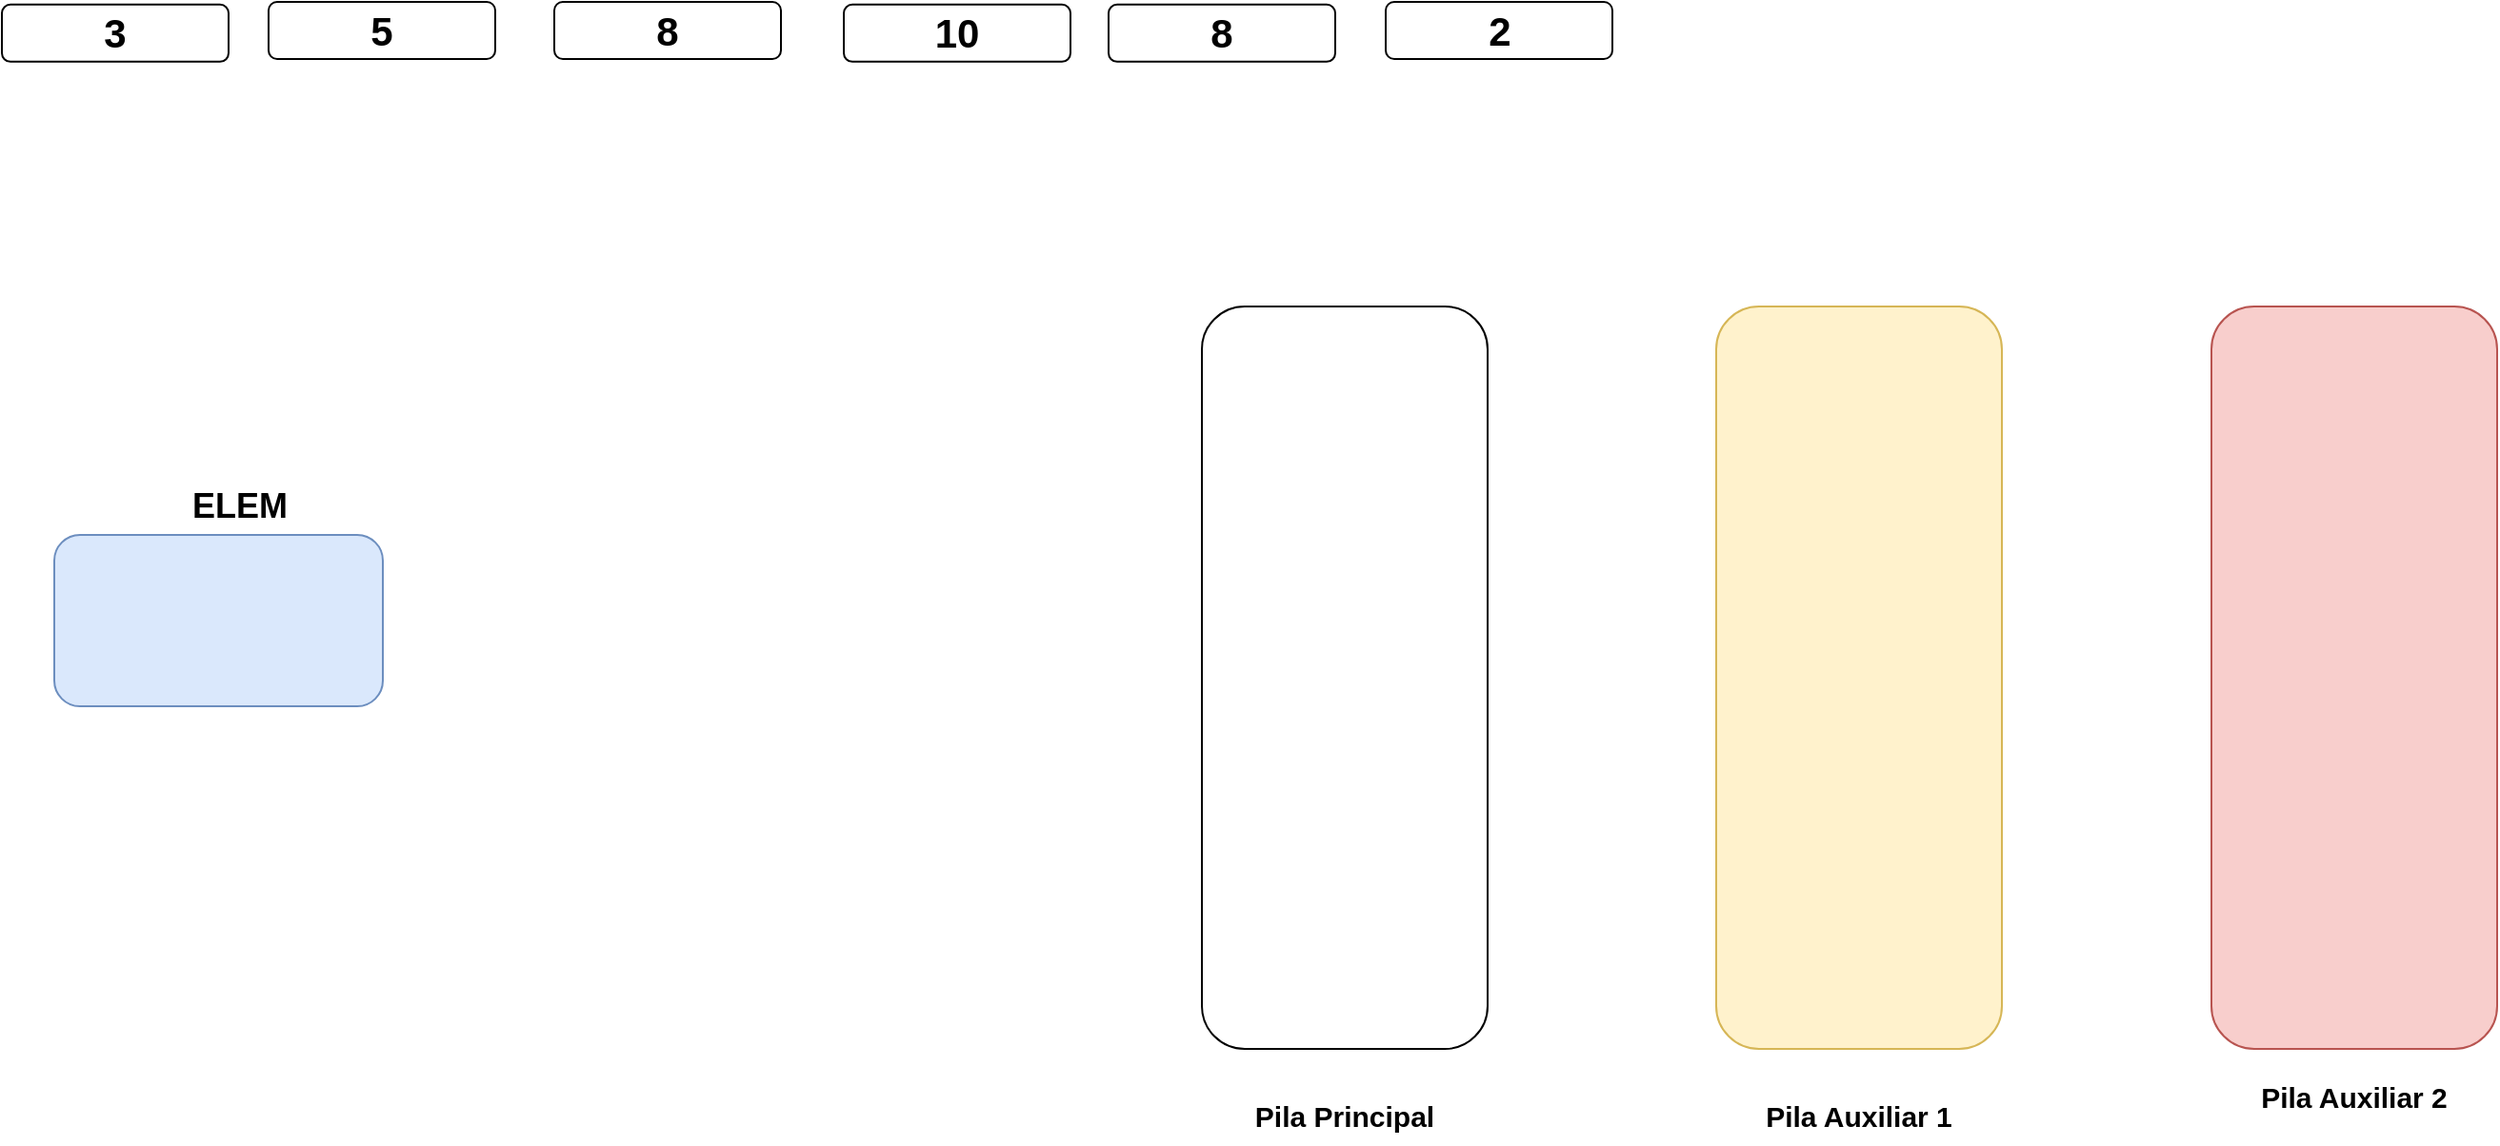 <mxfile version="24.7.17">
  <diagram name="Page-1" id="6_3JAQkEr-z-qoVkXsTK">
    <mxGraphModel dx="2300" dy="746" grid="1" gridSize="10" guides="1" tooltips="1" connect="1" arrows="1" fold="1" page="0" pageScale="1" pageWidth="850" pageHeight="1100" background="none" math="0" shadow="0">
      <root>
        <mxCell id="0" />
        <mxCell id="1" parent="0" />
        <mxCell id="G6EESjdat58FD9xq4We0-9" value="" style="rounded=1;whiteSpace=wrap;html=1;direction=south;fillColor=#f8cecc;strokeColor=#b85450;" parent="1" vertex="1">
          <mxGeometry x="750" y="250" width="150" height="390" as="geometry" />
        </mxCell>
        <mxCell id="G6EESjdat58FD9xq4We0-8" value="" style="rounded=1;whiteSpace=wrap;html=1;direction=south;fillColor=#fff2cc;strokeColor=#d6b656;" parent="1" vertex="1">
          <mxGeometry x="490" y="250" width="150" height="390" as="geometry" />
        </mxCell>
        <mxCell id="G6EESjdat58FD9xq4We0-21" value="" style="rounded=1;html=1;verticalAlign=middle;whiteSpace=wrap;fillColor=#dae8fc;strokeColor=#6c8ebf;" parent="1" vertex="1">
          <mxGeometry x="-382.5" y="370" width="172.5" height="90" as="geometry" />
        </mxCell>
        <mxCell id="G6EESjdat58FD9xq4We0-3" value="" style="rounded=1;whiteSpace=wrap;html=1;direction=south;" parent="1" vertex="1">
          <mxGeometry x="220" y="250" width="150" height="390" as="geometry" />
        </mxCell>
        <mxCell id="G6EESjdat58FD9xq4We0-4" value="&lt;font style=&quot;font-size: 21px;&quot;&gt;&lt;b&gt;2&lt;/b&gt;&lt;/font&gt;" style="rounded=1;whiteSpace=wrap;html=1;" parent="1" vertex="1">
          <mxGeometry x="316.5" y="90.0" width="119" height="30" as="geometry" />
        </mxCell>
        <mxCell id="G6EESjdat58FD9xq4We0-10" value="&lt;font style=&quot;font-size: 15px;&quot;&gt;&lt;b&gt;Pila Principal&lt;/b&gt;&lt;/font&gt;" style="text;html=1;align=center;verticalAlign=middle;whiteSpace=wrap;rounded=0;" parent="1" vertex="1">
          <mxGeometry x="240" y="660" width="110" height="30" as="geometry" />
        </mxCell>
        <mxCell id="G6EESjdat58FD9xq4We0-11" value="&lt;font style=&quot;font-size: 15px;&quot;&gt;&lt;b&gt;Pila Auxiliar 1&lt;/b&gt;&lt;/font&gt;" style="text;html=1;align=center;verticalAlign=middle;whiteSpace=wrap;rounded=0;" parent="1" vertex="1">
          <mxGeometry x="510" y="660" width="110" height="30" as="geometry" />
        </mxCell>
        <mxCell id="G6EESjdat58FD9xq4We0-12" value="&lt;font style=&quot;font-size: 15px;&quot;&gt;&lt;b&gt;Pila Auxiliar 2&lt;/b&gt;&lt;/font&gt;" style="text;html=1;align=center;verticalAlign=middle;whiteSpace=wrap;rounded=0;" parent="1" vertex="1">
          <mxGeometry x="770" y="650" width="110" height="30" as="geometry" />
        </mxCell>
        <mxCell id="G6EESjdat58FD9xq4We0-13" value="&lt;font style=&quot;font-size: 21px;&quot;&gt;&lt;b&gt;8&lt;/b&gt;&lt;/font&gt;" style="rounded=1;whiteSpace=wrap;html=1;" parent="1" vertex="1">
          <mxGeometry x="-120" y="90.0" width="119" height="30" as="geometry" />
        </mxCell>
        <mxCell id="G6EESjdat58FD9xq4We0-14" value="&lt;font style=&quot;font-size: 21px;&quot;&gt;&lt;b&gt;10&lt;/b&gt;&lt;/font&gt;" style="rounded=1;whiteSpace=wrap;html=1;" parent="1" vertex="1">
          <mxGeometry x="32" y="91.43" width="119" height="30" as="geometry" />
        </mxCell>
        <mxCell id="G6EESjdat58FD9xq4We0-15" value="&lt;font style=&quot;font-size: 21px;&quot;&gt;&lt;b&gt;8&lt;/b&gt;&lt;/font&gt;" style="rounded=1;whiteSpace=wrap;html=1;" parent="1" vertex="1">
          <mxGeometry x="171" y="91.43" width="119" height="30" as="geometry" />
        </mxCell>
        <mxCell id="G6EESjdat58FD9xq4We0-16" value="&lt;font style=&quot;font-size: 21px;&quot;&gt;&lt;b&gt;5&lt;/b&gt;&lt;/font&gt;" style="rounded=1;whiteSpace=wrap;html=1;" parent="1" vertex="1">
          <mxGeometry x="-270" y="90" width="119" height="30" as="geometry" />
        </mxCell>
        <mxCell id="G6EESjdat58FD9xq4We0-17" style="edgeStyle=orthogonalEdgeStyle;rounded=0;orthogonalLoop=1;jettySize=auto;html=1;exitX=0.5;exitY=1;exitDx=0;exitDy=0;" parent="1" source="G6EESjdat58FD9xq4We0-15" target="G6EESjdat58FD9xq4We0-15" edge="1">
          <mxGeometry relative="1" as="geometry" />
        </mxCell>
        <mxCell id="G6EESjdat58FD9xq4We0-18" value="&lt;font style=&quot;font-size: 21px;&quot;&gt;&lt;b&gt;3&lt;/b&gt;&lt;/font&gt;" style="rounded=1;whiteSpace=wrap;html=1;" parent="1" vertex="1">
          <mxGeometry x="-410" y="91.43" width="119" height="30" as="geometry" />
        </mxCell>
        <mxCell id="G6EESjdat58FD9xq4We0-20" value="&lt;font size=&quot;1&quot; style=&quot;&quot;&gt;&lt;b style=&quot;font-size: 18px;&quot;&gt;ELEM&lt;/b&gt;&lt;/font&gt;" style="text;html=1;align=center;verticalAlign=middle;whiteSpace=wrap;rounded=0;" parent="1" vertex="1">
          <mxGeometry x="-340" y="340" width="110" height="30" as="geometry" />
        </mxCell>
        <mxCell id="o9uLxHuF5kjq2CMYlZBC-5" style="edgeStyle=orthogonalEdgeStyle;rounded=0;orthogonalLoop=1;jettySize=auto;html=1;exitX=0.5;exitY=1;exitDx=0;exitDy=0;" edge="1" parent="1" source="G6EESjdat58FD9xq4We0-14" target="G6EESjdat58FD9xq4We0-14">
          <mxGeometry relative="1" as="geometry" />
        </mxCell>
        <mxCell id="o9uLxHuF5kjq2CMYlZBC-8" style="edgeStyle=orthogonalEdgeStyle;rounded=0;orthogonalLoop=1;jettySize=auto;html=1;exitX=0.5;exitY=1;exitDx=0;exitDy=0;" edge="1" parent="1" source="G6EESjdat58FD9xq4We0-18" target="G6EESjdat58FD9xq4We0-18">
          <mxGeometry relative="1" as="geometry" />
        </mxCell>
      </root>
    </mxGraphModel>
  </diagram>
</mxfile>

